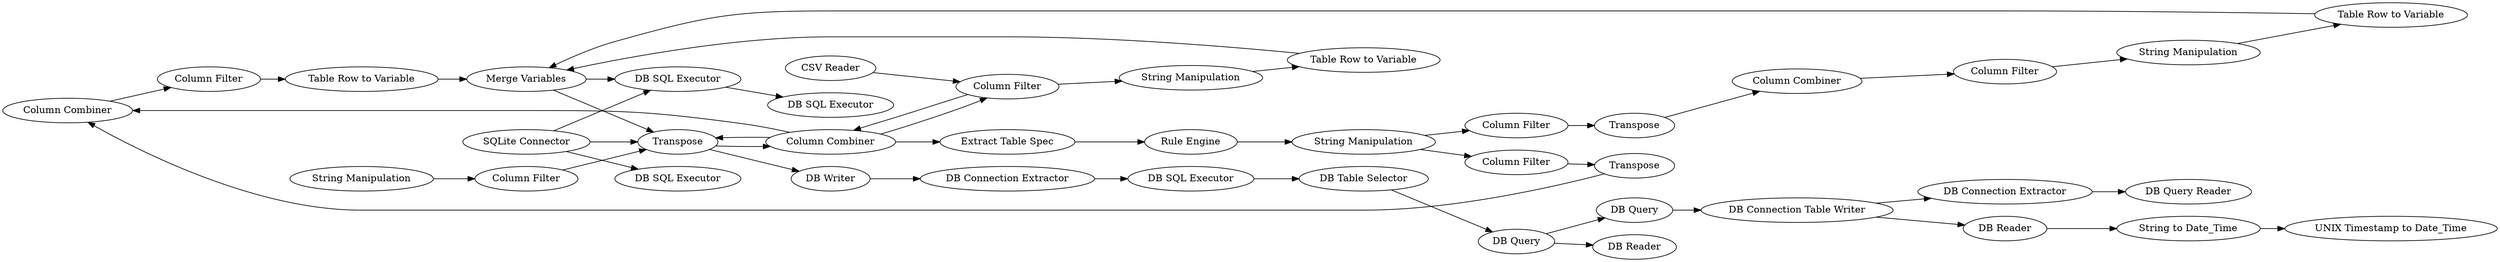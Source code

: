 digraph {
	1886 -> 1887
	2587 -> 1881
	1613 -> 1873
	1881 -> 1882
	1865 -> 2728
	464 -> 440
	2730 -> 2735
	1887 -> 2588
	1882 -> 1883
	1881 -> 1865
	1869 -> 1889
	1882 -> 2237
	464 -> 1881
	47 -> 2730
	1888 -> 1886
	2730 -> 2734
	1882 -> 1881
	1919 -> 2737
	1885 -> 2587
	1870 -> 1871
	440 -> 1860
	426 -> 430
	1871 -> 426
	464 -> 2736
	2728 -> 2727
	1869 -> 1870
	2729 -> 2733
	1883 -> 1882
	1883 -> 1884
	2729 -> 1919
	430 -> 1613
	2237 -> 2238
	2735 -> 2729
	2727 -> 47
	1889 -> 1888
	2737 -> 2738
	2733 -> 1878
	1873 -> 2587
	2588 -> 2587
	1882 -> 1886
	1880 -> 1881
	1884 -> 1885
	466 -> 1883
	2587 -> 440
	1879 -> 1880
	2238 -> 1869
	2737 [label="String to Date_Time"]
	2730 [label="DB Query"]
	2733 [label="DB Connection Extractor"]
	1887 [label="Column Filter"]
	1613 [label="String Manipulation"]
	1860 [label="DB SQL Executor"]
	1881 [label=Transpose]
	426 [label="Column Combiner"]
	1888 [label=Transpose]
	440 [label="DB SQL Executor"]
	1865 [label="DB Writer"]
	2736 [label="DB SQL Executor"]
	1882 [label="Column Combiner"]
	464 [label="SQLite Connector"]
	2727 [label="DB SQL Executor"]
	1878 [label="DB Query Reader"]
	2738 [label="UNIX Timestamp to Date_Time"]
	1869 [label="String Manipulation"]
	1879 [label="String Manipulation"]
	2735 [label="DB Query"]
	2238 [label="Rule Engine"]
	1880 [label="Column Filter"]
	2734 [label="DB Reader"]
	1884 [label="String Manipulation"]
	47 [label="DB Table Selector"]
	1873 [label="Table Row to Variable"]
	430 [label="Column Filter"]
	1870 [label="Column Filter"]
	1885 [label="Table Row to Variable"]
	2237 [label="Extract Table Spec"]
	2729 [label="DB Connection Table Writer"]
	2728 [label="DB Connection Extractor"]
	1871 [label=Transpose]
	1883 [label="Column Filter"]
	1886 [label="Column Combiner"]
	1889 [label="Column Filter"]
	1919 [label="DB Reader"]
	466 [label="CSV Reader"]
	2587 [label="Merge Variables"]
	2588 [label="Table Row to Variable"]
	rankdir=LR
}
